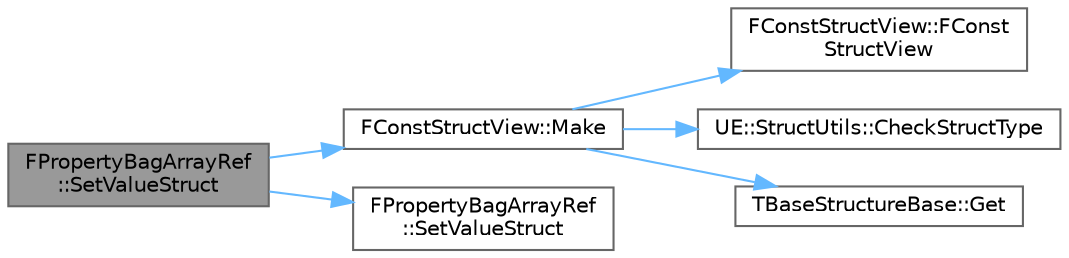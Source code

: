 digraph "FPropertyBagArrayRef::SetValueStruct"
{
 // INTERACTIVE_SVG=YES
 // LATEX_PDF_SIZE
  bgcolor="transparent";
  edge [fontname=Helvetica,fontsize=10,labelfontname=Helvetica,labelfontsize=10];
  node [fontname=Helvetica,fontsize=10,shape=box,height=0.2,width=0.4];
  rankdir="LR";
  Node1 [id="Node000001",label="FPropertyBagArrayRef\l::SetValueStruct",height=0.2,width=0.4,color="gray40", fillcolor="grey60", style="filled", fontcolor="black",tooltip="Sets struct value specified type."];
  Node1 -> Node2 [id="edge1_Node000001_Node000002",color="steelblue1",style="solid",tooltip=" "];
  Node2 [id="Node000002",label="FConstStructView::Make",height=0.2,width=0.4,color="grey40", fillcolor="white", style="filled",URL="$de/d57/structFConstStructView.html#afb2d6557ed1d8bd40f9f86611504b8f4",tooltip="Creates a new FConstStructView from the templated struct."];
  Node2 -> Node3 [id="edge2_Node000002_Node000003",color="steelblue1",style="solid",tooltip=" "];
  Node3 [id="Node000003",label="FConstStructView::FConst\lStructView",height=0.2,width=0.4,color="grey40", fillcolor="white", style="filled",URL="$de/d57/structFConstStructView.html#affc1ac86299b54fdb2cf5c85ddc8c511",tooltip=" "];
  Node2 -> Node4 [id="edge3_Node000002_Node000004",color="steelblue1",style="solid",tooltip=" "];
  Node4 [id="Node000004",label="UE::StructUtils::CheckStructType",height=0.2,width=0.4,color="grey40", fillcolor="white", style="filled",URL="$da/db6/namespaceUE_1_1StructUtils.html#a38693c8e991336c903452e370294b3bf",tooltip=" "];
  Node2 -> Node5 [id="edge4_Node000002_Node000005",color="steelblue1",style="solid",tooltip=" "];
  Node5 [id="Node000005",label="TBaseStructureBase::Get",height=0.2,width=0.4,color="grey40", fillcolor="white", style="filled",URL="$d3/d61/structTBaseStructureBase.html#a0293c35703fa02b53edae7b546be5b75",tooltip=" "];
  Node1 -> Node6 [id="edge5_Node000001_Node000006",color="steelblue1",style="solid",tooltip=" "];
  Node6 [id="Node000006",label="FPropertyBagArrayRef\l::SetValueStruct",height=0.2,width=0.4,color="grey40", fillcolor="white", style="filled",URL="$d5/dd6/classFPropertyBagArrayRef.html#a14bca3492a7125bea5b163b6ab2dbca2",tooltip=" "];
}
